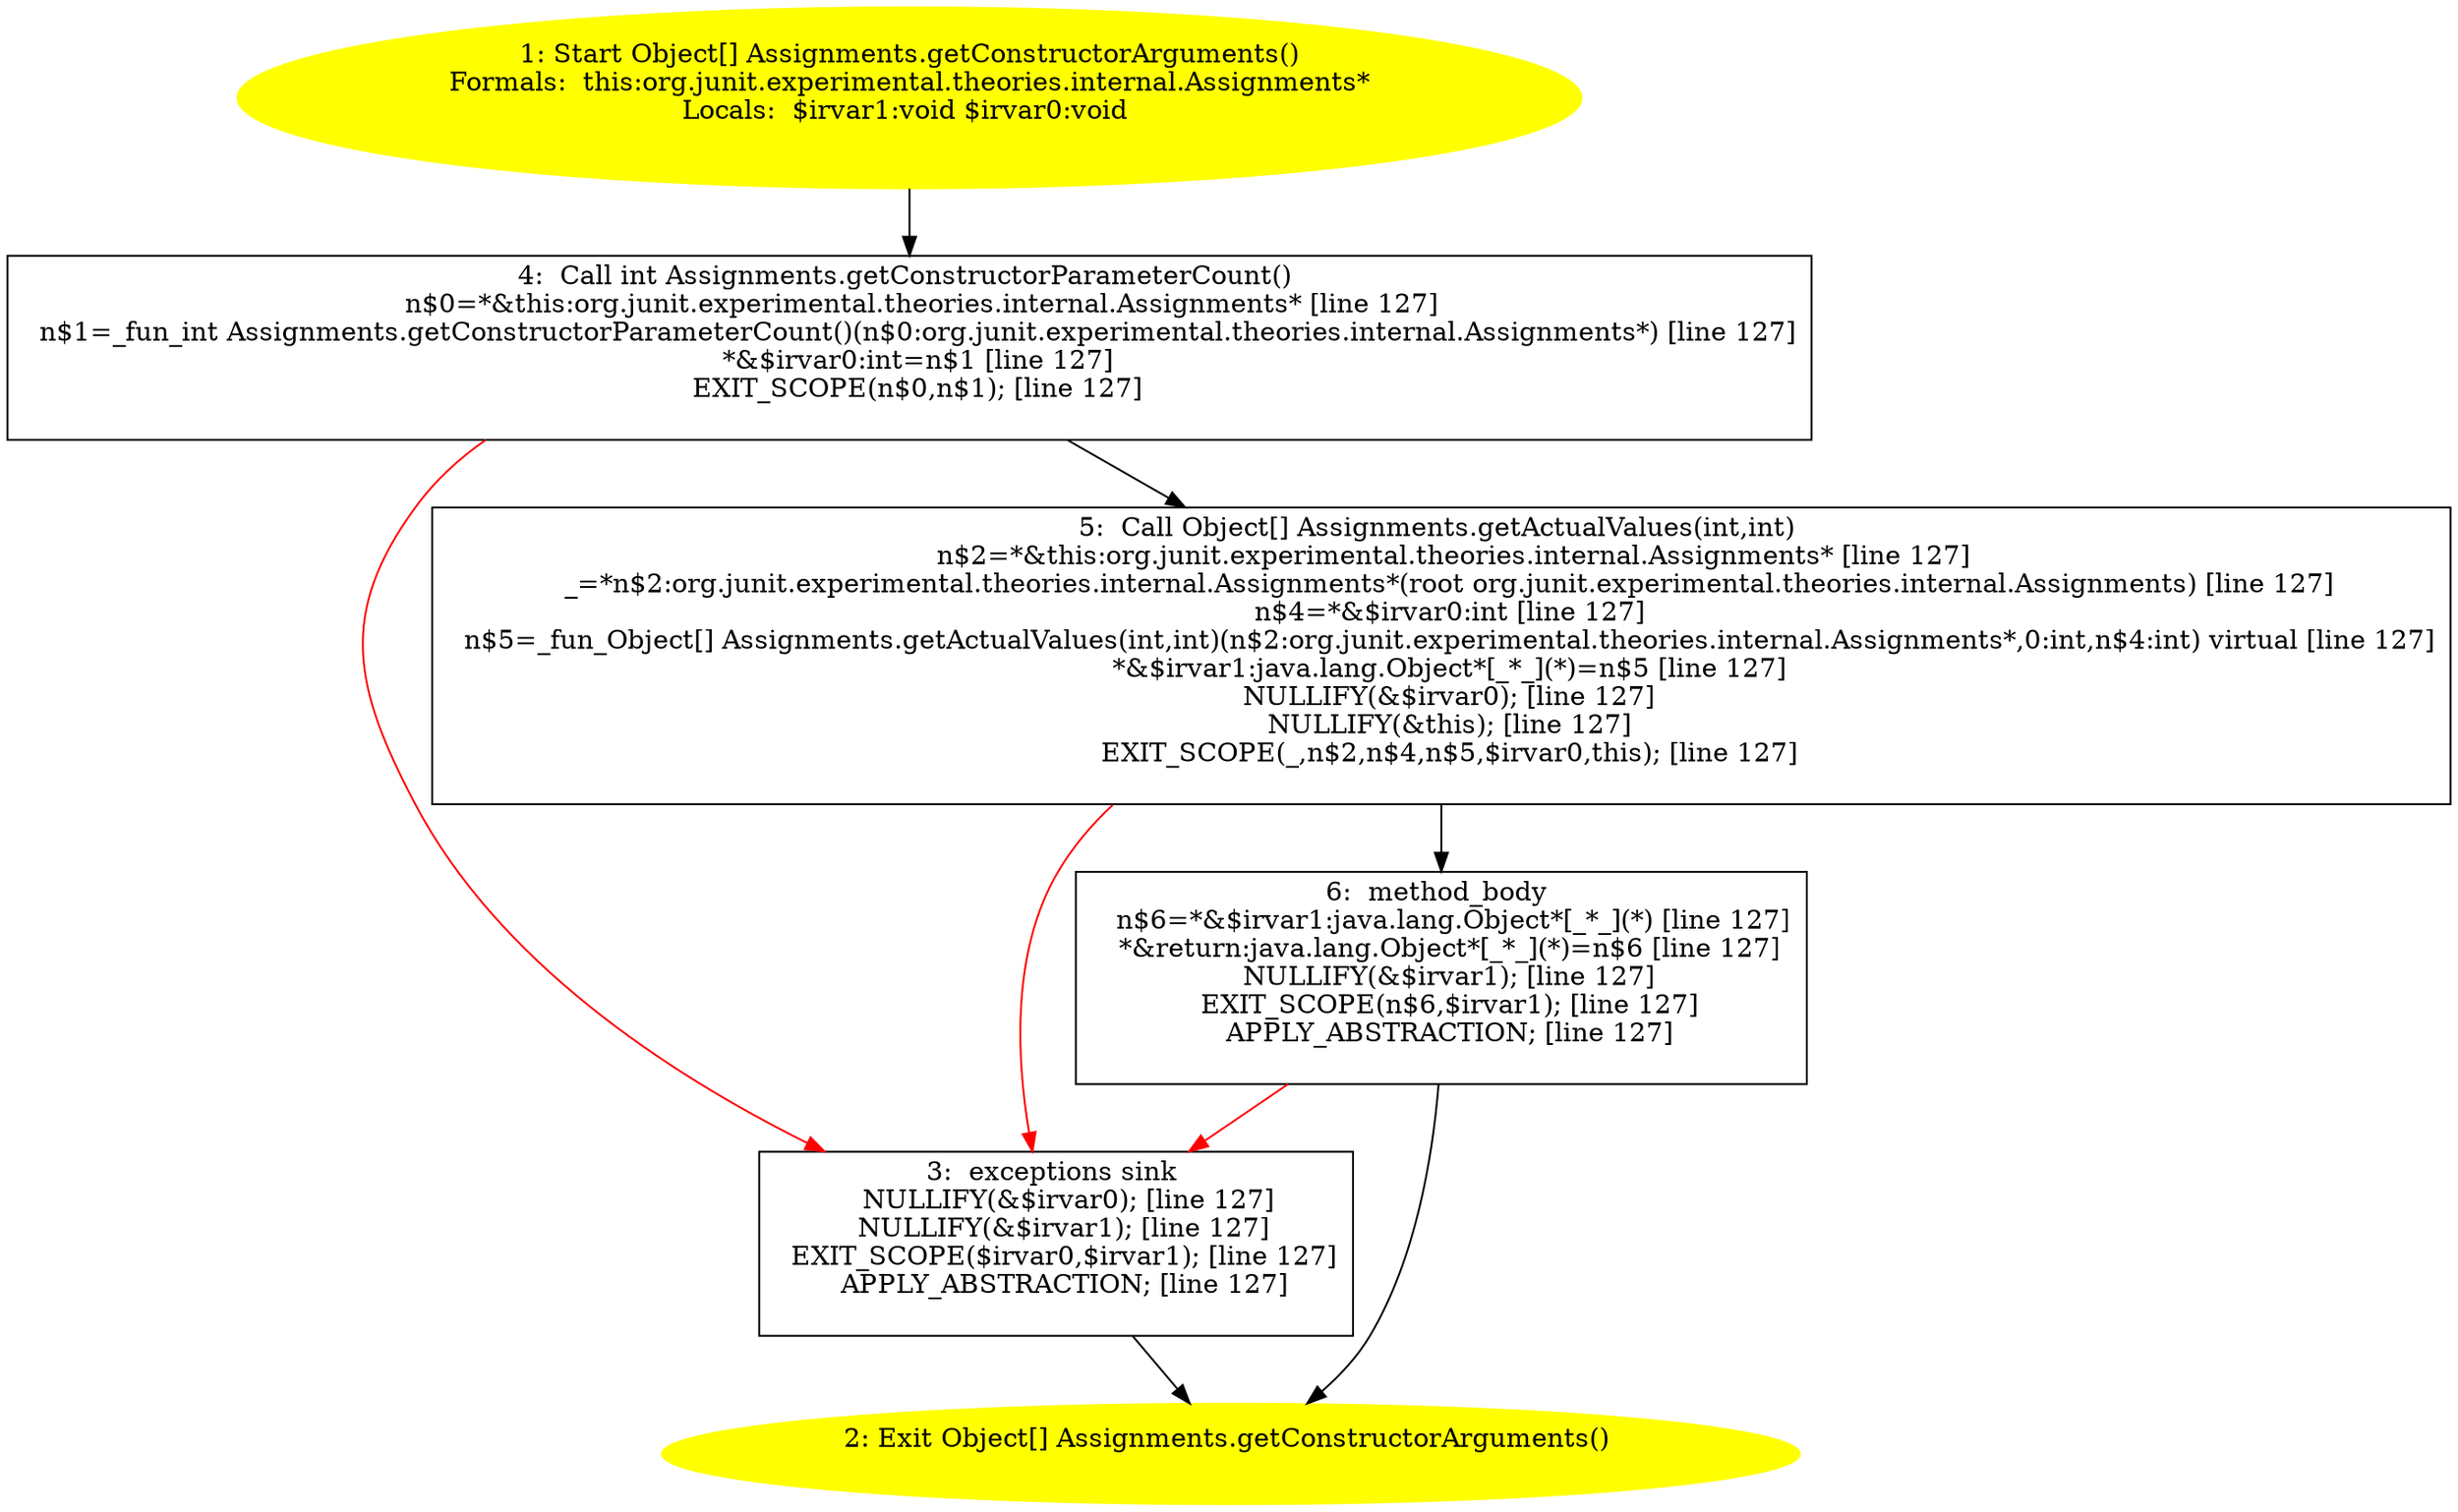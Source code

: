 /* @generated */
digraph cfg {
"org.junit.experimental.theories.internal.Assignments.getConstructorArguments():java.lang.Object[].030471b5e06cdaa280a7a57ca6b04a2c_1" [label="1: Start Object[] Assignments.getConstructorArguments()\nFormals:  this:org.junit.experimental.theories.internal.Assignments*\nLocals:  $irvar1:void $irvar0:void \n  " color=yellow style=filled]
	

	 "org.junit.experimental.theories.internal.Assignments.getConstructorArguments():java.lang.Object[].030471b5e06cdaa280a7a57ca6b04a2c_1" -> "org.junit.experimental.theories.internal.Assignments.getConstructorArguments():java.lang.Object[].030471b5e06cdaa280a7a57ca6b04a2c_4" ;
"org.junit.experimental.theories.internal.Assignments.getConstructorArguments():java.lang.Object[].030471b5e06cdaa280a7a57ca6b04a2c_2" [label="2: Exit Object[] Assignments.getConstructorArguments() \n  " color=yellow style=filled]
	

"org.junit.experimental.theories.internal.Assignments.getConstructorArguments():java.lang.Object[].030471b5e06cdaa280a7a57ca6b04a2c_3" [label="3:  exceptions sink \n   NULLIFY(&$irvar0); [line 127]\n  NULLIFY(&$irvar1); [line 127]\n  EXIT_SCOPE($irvar0,$irvar1); [line 127]\n  APPLY_ABSTRACTION; [line 127]\n " shape="box"]
	

	 "org.junit.experimental.theories.internal.Assignments.getConstructorArguments():java.lang.Object[].030471b5e06cdaa280a7a57ca6b04a2c_3" -> "org.junit.experimental.theories.internal.Assignments.getConstructorArguments():java.lang.Object[].030471b5e06cdaa280a7a57ca6b04a2c_2" ;
"org.junit.experimental.theories.internal.Assignments.getConstructorArguments():java.lang.Object[].030471b5e06cdaa280a7a57ca6b04a2c_4" [label="4:  Call int Assignments.getConstructorParameterCount() \n   n$0=*&this:org.junit.experimental.theories.internal.Assignments* [line 127]\n  n$1=_fun_int Assignments.getConstructorParameterCount()(n$0:org.junit.experimental.theories.internal.Assignments*) [line 127]\n  *&$irvar0:int=n$1 [line 127]\n  EXIT_SCOPE(n$0,n$1); [line 127]\n " shape="box"]
	

	 "org.junit.experimental.theories.internal.Assignments.getConstructorArguments():java.lang.Object[].030471b5e06cdaa280a7a57ca6b04a2c_4" -> "org.junit.experimental.theories.internal.Assignments.getConstructorArguments():java.lang.Object[].030471b5e06cdaa280a7a57ca6b04a2c_5" ;
	 "org.junit.experimental.theories.internal.Assignments.getConstructorArguments():java.lang.Object[].030471b5e06cdaa280a7a57ca6b04a2c_4" -> "org.junit.experimental.theories.internal.Assignments.getConstructorArguments():java.lang.Object[].030471b5e06cdaa280a7a57ca6b04a2c_3" [color="red" ];
"org.junit.experimental.theories.internal.Assignments.getConstructorArguments():java.lang.Object[].030471b5e06cdaa280a7a57ca6b04a2c_5" [label="5:  Call Object[] Assignments.getActualValues(int,int) \n   n$2=*&this:org.junit.experimental.theories.internal.Assignments* [line 127]\n  _=*n$2:org.junit.experimental.theories.internal.Assignments*(root org.junit.experimental.theories.internal.Assignments) [line 127]\n  n$4=*&$irvar0:int [line 127]\n  n$5=_fun_Object[] Assignments.getActualValues(int,int)(n$2:org.junit.experimental.theories.internal.Assignments*,0:int,n$4:int) virtual [line 127]\n  *&$irvar1:java.lang.Object*[_*_](*)=n$5 [line 127]\n  NULLIFY(&$irvar0); [line 127]\n  NULLIFY(&this); [line 127]\n  EXIT_SCOPE(_,n$2,n$4,n$5,$irvar0,this); [line 127]\n " shape="box"]
	

	 "org.junit.experimental.theories.internal.Assignments.getConstructorArguments():java.lang.Object[].030471b5e06cdaa280a7a57ca6b04a2c_5" -> "org.junit.experimental.theories.internal.Assignments.getConstructorArguments():java.lang.Object[].030471b5e06cdaa280a7a57ca6b04a2c_6" ;
	 "org.junit.experimental.theories.internal.Assignments.getConstructorArguments():java.lang.Object[].030471b5e06cdaa280a7a57ca6b04a2c_5" -> "org.junit.experimental.theories.internal.Assignments.getConstructorArguments():java.lang.Object[].030471b5e06cdaa280a7a57ca6b04a2c_3" [color="red" ];
"org.junit.experimental.theories.internal.Assignments.getConstructorArguments():java.lang.Object[].030471b5e06cdaa280a7a57ca6b04a2c_6" [label="6:  method_body \n   n$6=*&$irvar1:java.lang.Object*[_*_](*) [line 127]\n  *&return:java.lang.Object*[_*_](*)=n$6 [line 127]\n  NULLIFY(&$irvar1); [line 127]\n  EXIT_SCOPE(n$6,$irvar1); [line 127]\n  APPLY_ABSTRACTION; [line 127]\n " shape="box"]
	

	 "org.junit.experimental.theories.internal.Assignments.getConstructorArguments():java.lang.Object[].030471b5e06cdaa280a7a57ca6b04a2c_6" -> "org.junit.experimental.theories.internal.Assignments.getConstructorArguments():java.lang.Object[].030471b5e06cdaa280a7a57ca6b04a2c_2" ;
	 "org.junit.experimental.theories.internal.Assignments.getConstructorArguments():java.lang.Object[].030471b5e06cdaa280a7a57ca6b04a2c_6" -> "org.junit.experimental.theories.internal.Assignments.getConstructorArguments():java.lang.Object[].030471b5e06cdaa280a7a57ca6b04a2c_3" [color="red" ];
}
